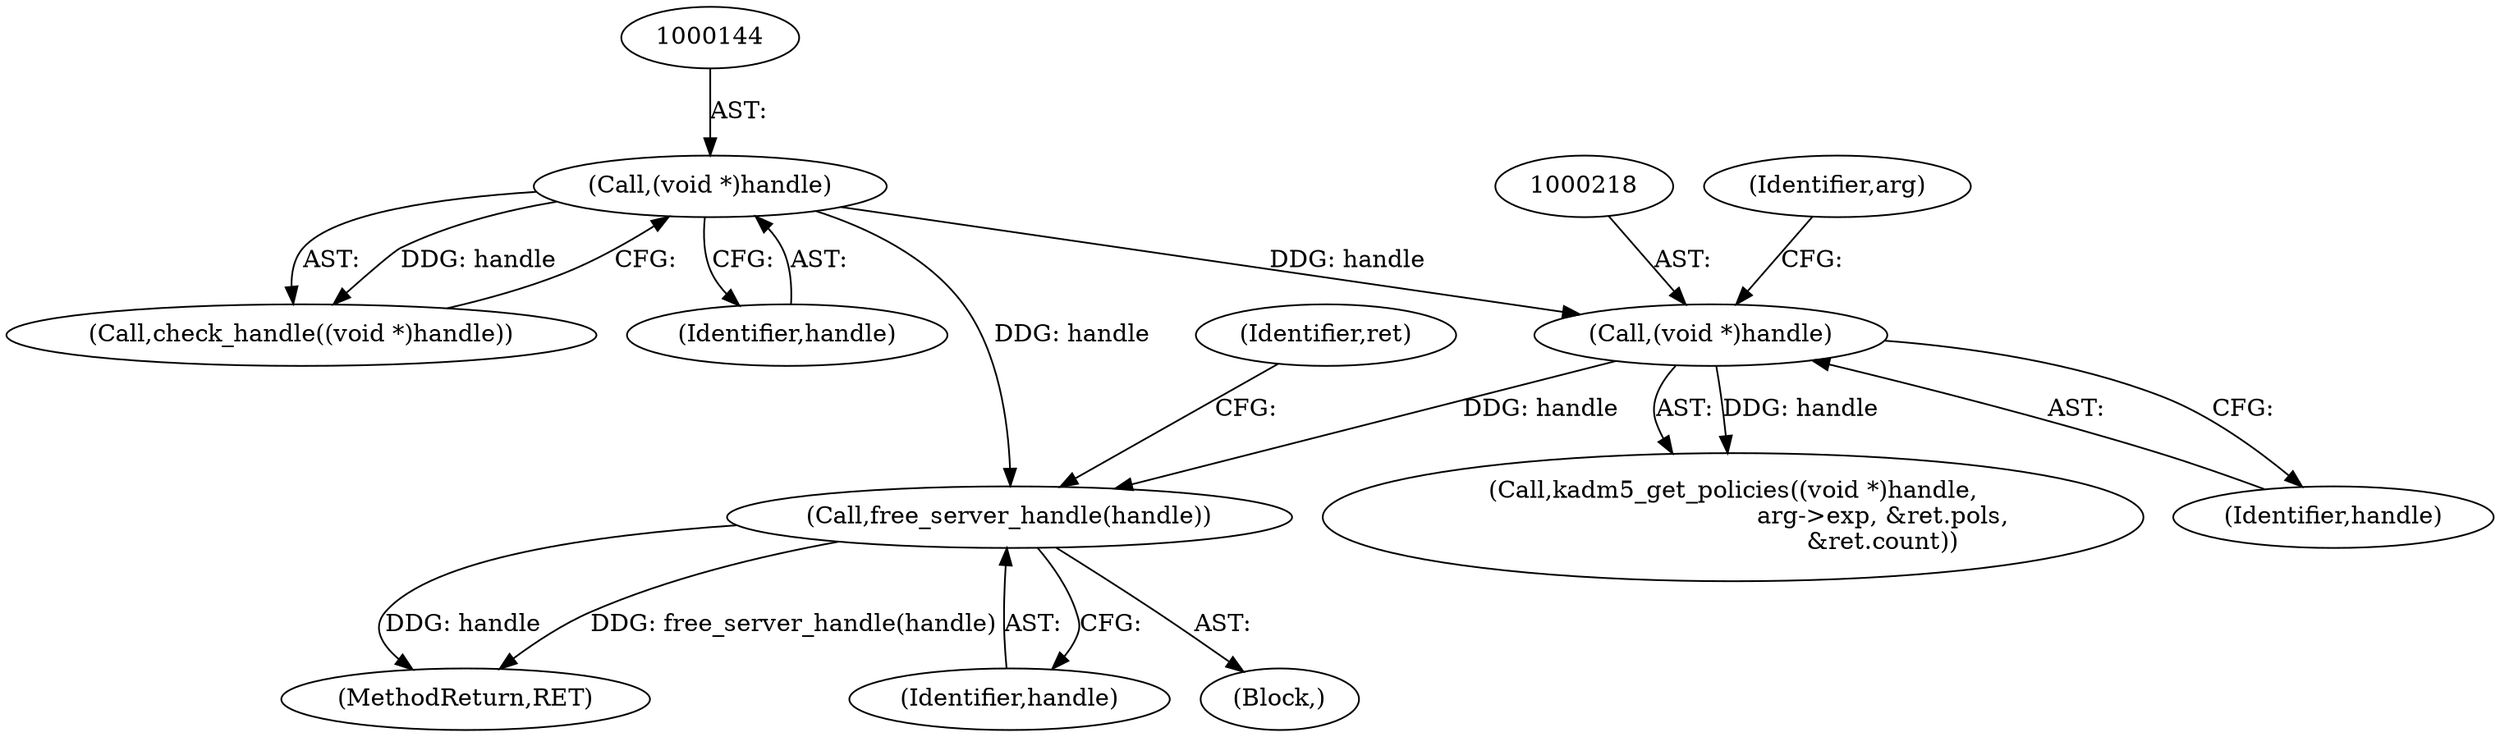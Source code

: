 digraph "0_krb5_83ed75feba32e46f736fcce0d96a0445f29b96c2_9@API" {
"1000275" [label="(Call,free_server_handle(handle))"];
"1000217" [label="(Call,(void *)handle)"];
"1000143" [label="(Call,(void *)handle)"];
"1000279" [label="(Identifier,ret)"];
"1000217" [label="(Call,(void *)handle)"];
"1000280" [label="(MethodReturn,RET)"];
"1000276" [label="(Identifier,handle)"];
"1000145" [label="(Identifier,handle)"];
"1000103" [label="(Block,)"];
"1000221" [label="(Identifier,arg)"];
"1000219" [label="(Identifier,handle)"];
"1000142" [label="(Call,check_handle((void *)handle))"];
"1000275" [label="(Call,free_server_handle(handle))"];
"1000216" [label="(Call,kadm5_get_policies((void *)handle,\n                                       arg->exp, &ret.pols,\n                                       &ret.count))"];
"1000143" [label="(Call,(void *)handle)"];
"1000275" -> "1000103"  [label="AST: "];
"1000275" -> "1000276"  [label="CFG: "];
"1000276" -> "1000275"  [label="AST: "];
"1000279" -> "1000275"  [label="CFG: "];
"1000275" -> "1000280"  [label="DDG: free_server_handle(handle)"];
"1000275" -> "1000280"  [label="DDG: handle"];
"1000217" -> "1000275"  [label="DDG: handle"];
"1000143" -> "1000275"  [label="DDG: handle"];
"1000217" -> "1000216"  [label="AST: "];
"1000217" -> "1000219"  [label="CFG: "];
"1000218" -> "1000217"  [label="AST: "];
"1000219" -> "1000217"  [label="AST: "];
"1000221" -> "1000217"  [label="CFG: "];
"1000217" -> "1000216"  [label="DDG: handle"];
"1000143" -> "1000217"  [label="DDG: handle"];
"1000143" -> "1000142"  [label="AST: "];
"1000143" -> "1000145"  [label="CFG: "];
"1000144" -> "1000143"  [label="AST: "];
"1000145" -> "1000143"  [label="AST: "];
"1000142" -> "1000143"  [label="CFG: "];
"1000143" -> "1000142"  [label="DDG: handle"];
}
